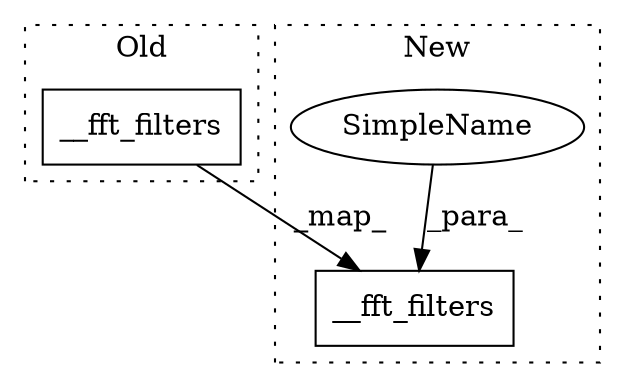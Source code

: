 digraph G {
subgraph cluster0 {
1 [label="__fft_filters" a="32" s="2840,2921" l="14,1" shape="box"];
label = "Old";
style="dotted";
}
subgraph cluster1 {
2 [label="__fft_filters" a="32" s="2194,2277" l="14,1" shape="box"];
3 [label="SimpleName" a="42" s="2251" l="12" shape="ellipse"];
label = "New";
style="dotted";
}
1 -> 2 [label="_map_"];
3 -> 2 [label="_para_"];
}